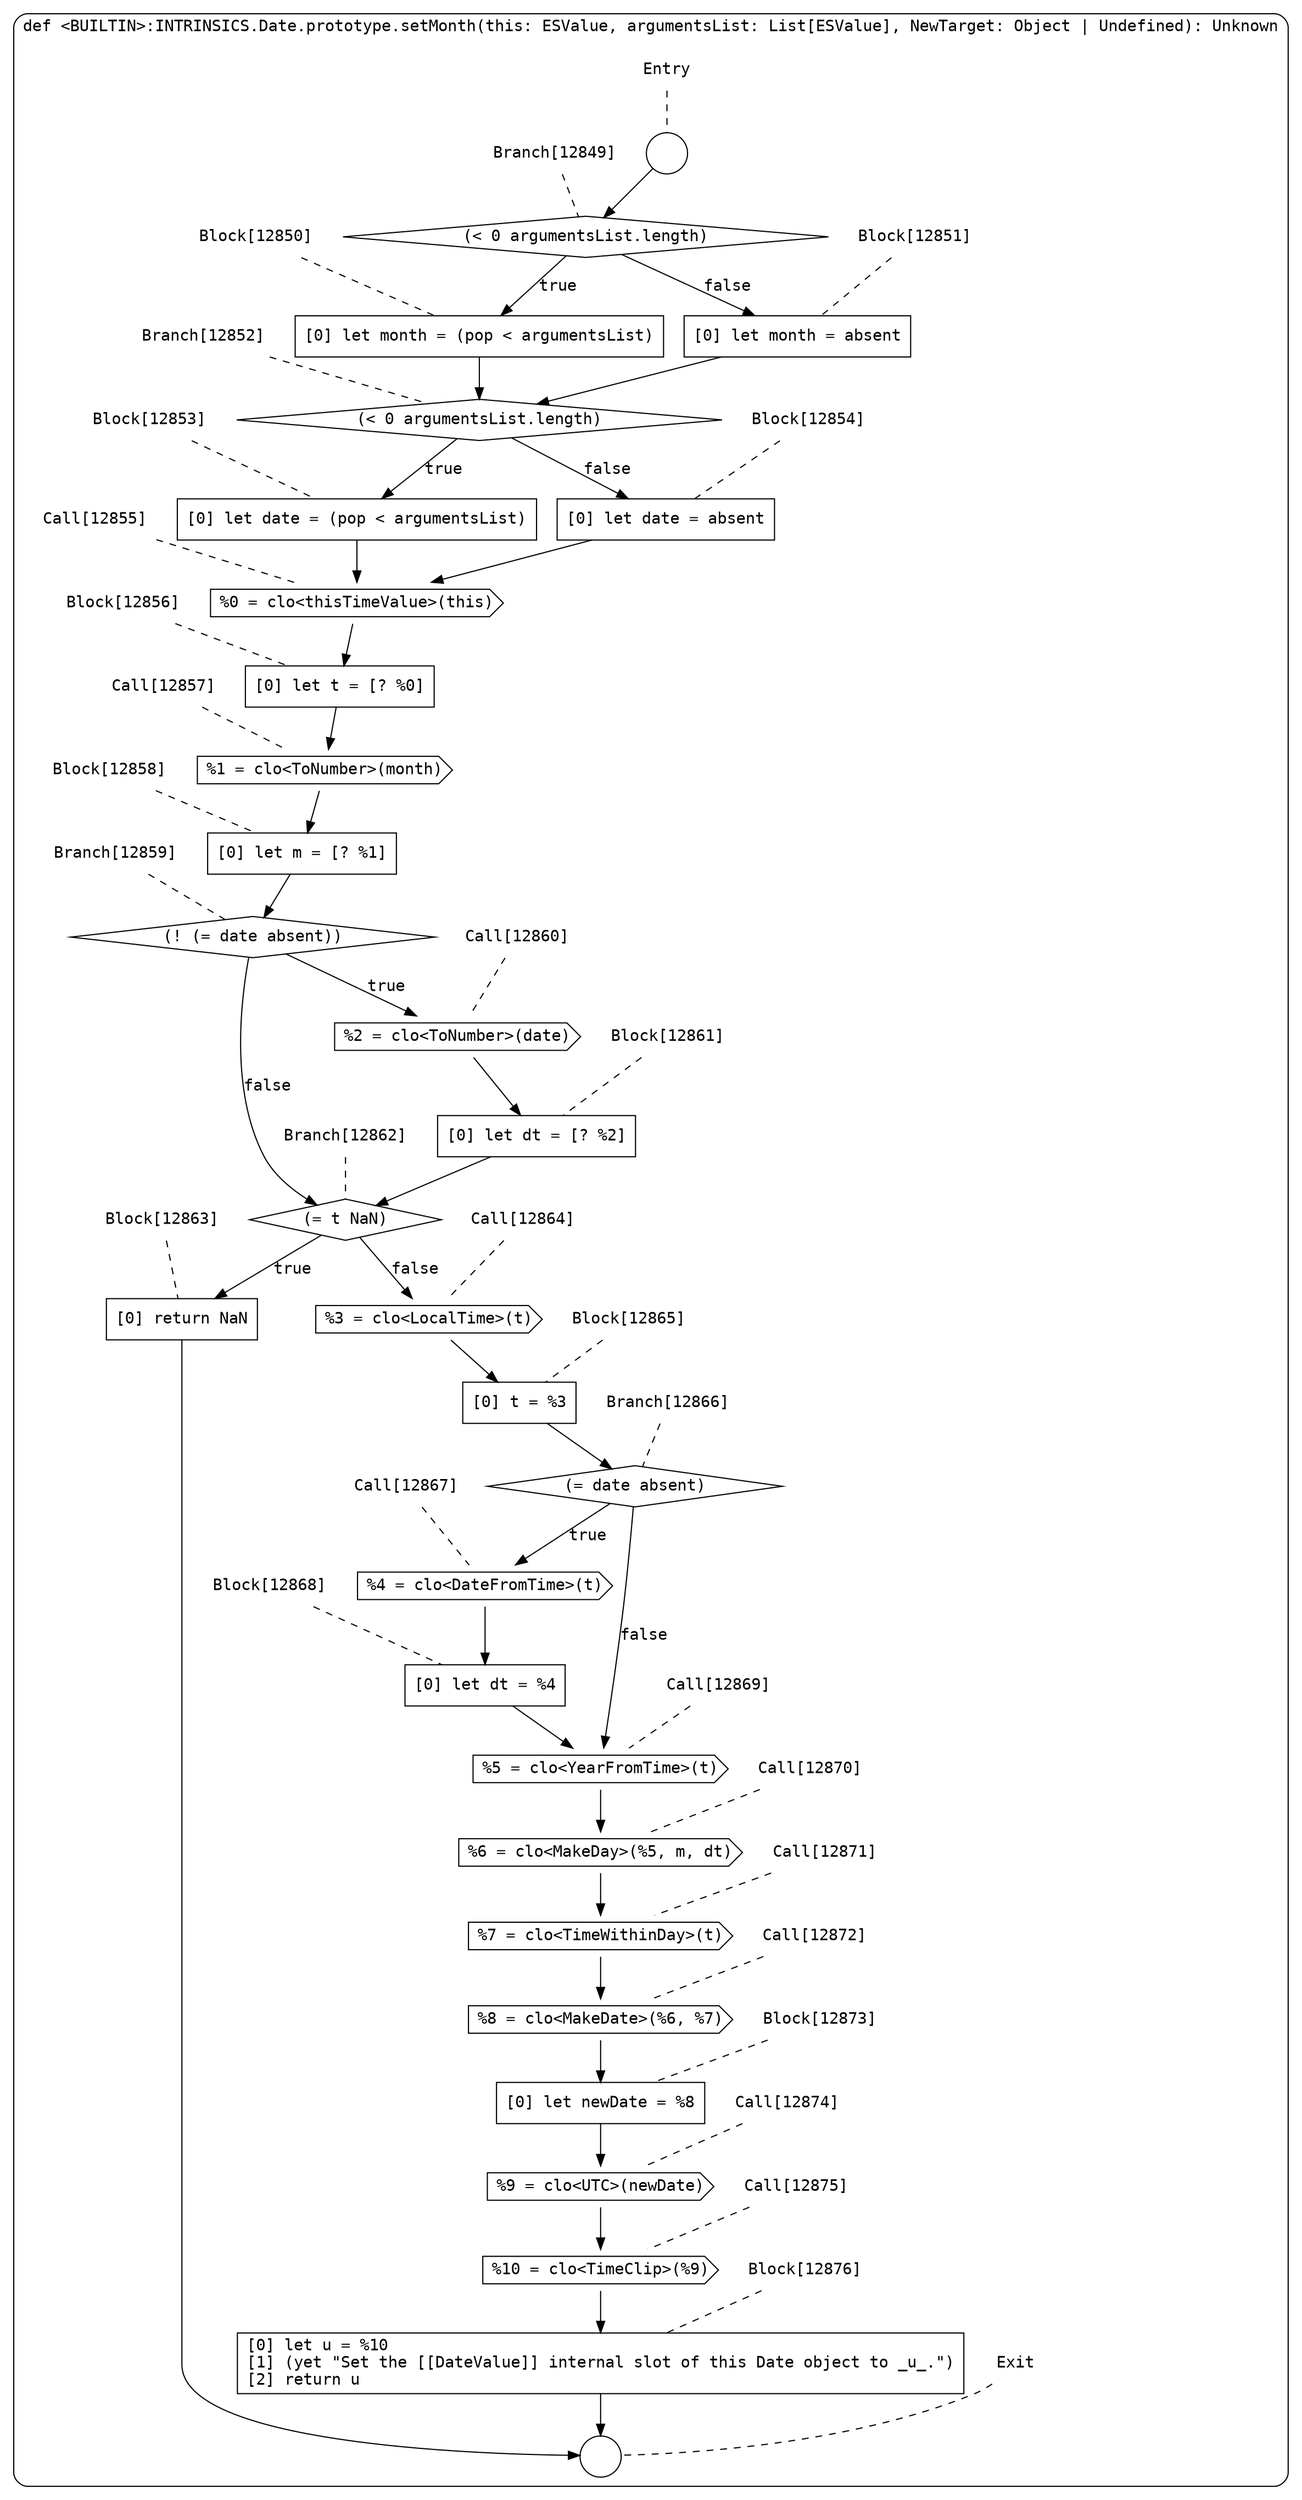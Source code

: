 digraph {
  graph [fontname = "Consolas"]
  node [fontname = "Consolas"]
  edge [fontname = "Consolas"]
  subgraph cluster2142 {
    label = "def <BUILTIN>:INTRINSICS.Date.prototype.setMonth(this: ESValue, argumentsList: List[ESValue], NewTarget: Object | Undefined): Unknown"
    style = rounded
    cluster2142_entry_name [shape=none, label=<<font color="black">Entry</font>>]
    cluster2142_entry_name -> cluster2142_entry [arrowhead=none, color="black", style=dashed]
    cluster2142_entry [shape=circle label=" " color="black" fillcolor="white" style=filled]
    cluster2142_entry -> node12849 [color="black"]
    cluster2142_exit_name [shape=none, label=<<font color="black">Exit</font>>]
    cluster2142_exit_name -> cluster2142_exit [arrowhead=none, color="black", style=dashed]
    cluster2142_exit [shape=circle label=" " color="black" fillcolor="white" style=filled]
    node12849_name [shape=none, label=<<font color="black">Branch[12849]</font>>]
    node12849_name -> node12849 [arrowhead=none, color="black", style=dashed]
    node12849 [shape=diamond, label=<<font color="black">(&lt; 0 argumentsList.length)</font>> color="black" fillcolor="white", style=filled]
    node12849 -> node12850 [label=<<font color="black">true</font>> color="black"]
    node12849 -> node12851 [label=<<font color="black">false</font>> color="black"]
    node12850_name [shape=none, label=<<font color="black">Block[12850]</font>>]
    node12850_name -> node12850 [arrowhead=none, color="black", style=dashed]
    node12850 [shape=box, label=<<font color="black">[0] let month = (pop &lt; argumentsList)<BR ALIGN="LEFT"/></font>> color="black" fillcolor="white", style=filled]
    node12850 -> node12852 [color="black"]
    node12851_name [shape=none, label=<<font color="black">Block[12851]</font>>]
    node12851_name -> node12851 [arrowhead=none, color="black", style=dashed]
    node12851 [shape=box, label=<<font color="black">[0] let month = absent<BR ALIGN="LEFT"/></font>> color="black" fillcolor="white", style=filled]
    node12851 -> node12852 [color="black"]
    node12852_name [shape=none, label=<<font color="black">Branch[12852]</font>>]
    node12852_name -> node12852 [arrowhead=none, color="black", style=dashed]
    node12852 [shape=diamond, label=<<font color="black">(&lt; 0 argumentsList.length)</font>> color="black" fillcolor="white", style=filled]
    node12852 -> node12853 [label=<<font color="black">true</font>> color="black"]
    node12852 -> node12854 [label=<<font color="black">false</font>> color="black"]
    node12853_name [shape=none, label=<<font color="black">Block[12853]</font>>]
    node12853_name -> node12853 [arrowhead=none, color="black", style=dashed]
    node12853 [shape=box, label=<<font color="black">[0] let date = (pop &lt; argumentsList)<BR ALIGN="LEFT"/></font>> color="black" fillcolor="white", style=filled]
    node12853 -> node12855 [color="black"]
    node12854_name [shape=none, label=<<font color="black">Block[12854]</font>>]
    node12854_name -> node12854 [arrowhead=none, color="black", style=dashed]
    node12854 [shape=box, label=<<font color="black">[0] let date = absent<BR ALIGN="LEFT"/></font>> color="black" fillcolor="white", style=filled]
    node12854 -> node12855 [color="black"]
    node12855_name [shape=none, label=<<font color="black">Call[12855]</font>>]
    node12855_name -> node12855 [arrowhead=none, color="black", style=dashed]
    node12855 [shape=cds, label=<<font color="black">%0 = clo&lt;thisTimeValue&gt;(this)</font>> color="black" fillcolor="white", style=filled]
    node12855 -> node12856 [color="black"]
    node12856_name [shape=none, label=<<font color="black">Block[12856]</font>>]
    node12856_name -> node12856 [arrowhead=none, color="black", style=dashed]
    node12856 [shape=box, label=<<font color="black">[0] let t = [? %0]<BR ALIGN="LEFT"/></font>> color="black" fillcolor="white", style=filled]
    node12856 -> node12857 [color="black"]
    node12857_name [shape=none, label=<<font color="black">Call[12857]</font>>]
    node12857_name -> node12857 [arrowhead=none, color="black", style=dashed]
    node12857 [shape=cds, label=<<font color="black">%1 = clo&lt;ToNumber&gt;(month)</font>> color="black" fillcolor="white", style=filled]
    node12857 -> node12858 [color="black"]
    node12858_name [shape=none, label=<<font color="black">Block[12858]</font>>]
    node12858_name -> node12858 [arrowhead=none, color="black", style=dashed]
    node12858 [shape=box, label=<<font color="black">[0] let m = [? %1]<BR ALIGN="LEFT"/></font>> color="black" fillcolor="white", style=filled]
    node12858 -> node12859 [color="black"]
    node12859_name [shape=none, label=<<font color="black">Branch[12859]</font>>]
    node12859_name -> node12859 [arrowhead=none, color="black", style=dashed]
    node12859 [shape=diamond, label=<<font color="black">(! (= date absent))</font>> color="black" fillcolor="white", style=filled]
    node12859 -> node12860 [label=<<font color="black">true</font>> color="black"]
    node12859 -> node12862 [label=<<font color="black">false</font>> color="black"]
    node12860_name [shape=none, label=<<font color="black">Call[12860]</font>>]
    node12860_name -> node12860 [arrowhead=none, color="black", style=dashed]
    node12860 [shape=cds, label=<<font color="black">%2 = clo&lt;ToNumber&gt;(date)</font>> color="black" fillcolor="white", style=filled]
    node12860 -> node12861 [color="black"]
    node12862_name [shape=none, label=<<font color="black">Branch[12862]</font>>]
    node12862_name -> node12862 [arrowhead=none, color="black", style=dashed]
    node12862 [shape=diamond, label=<<font color="black">(= t NaN)</font>> color="black" fillcolor="white", style=filled]
    node12862 -> node12863 [label=<<font color="black">true</font>> color="black"]
    node12862 -> node12864 [label=<<font color="black">false</font>> color="black"]
    node12861_name [shape=none, label=<<font color="black">Block[12861]</font>>]
    node12861_name -> node12861 [arrowhead=none, color="black", style=dashed]
    node12861 [shape=box, label=<<font color="black">[0] let dt = [? %2]<BR ALIGN="LEFT"/></font>> color="black" fillcolor="white", style=filled]
    node12861 -> node12862 [color="black"]
    node12863_name [shape=none, label=<<font color="black">Block[12863]</font>>]
    node12863_name -> node12863 [arrowhead=none, color="black", style=dashed]
    node12863 [shape=box, label=<<font color="black">[0] return NaN<BR ALIGN="LEFT"/></font>> color="black" fillcolor="white", style=filled]
    node12863 -> cluster2142_exit [color="black"]
    node12864_name [shape=none, label=<<font color="black">Call[12864]</font>>]
    node12864_name -> node12864 [arrowhead=none, color="black", style=dashed]
    node12864 [shape=cds, label=<<font color="black">%3 = clo&lt;LocalTime&gt;(t)</font>> color="black" fillcolor="white", style=filled]
    node12864 -> node12865 [color="black"]
    node12865_name [shape=none, label=<<font color="black">Block[12865]</font>>]
    node12865_name -> node12865 [arrowhead=none, color="black", style=dashed]
    node12865 [shape=box, label=<<font color="black">[0] t = %3<BR ALIGN="LEFT"/></font>> color="black" fillcolor="white", style=filled]
    node12865 -> node12866 [color="black"]
    node12866_name [shape=none, label=<<font color="black">Branch[12866]</font>>]
    node12866_name -> node12866 [arrowhead=none, color="black", style=dashed]
    node12866 [shape=diamond, label=<<font color="black">(= date absent)</font>> color="black" fillcolor="white", style=filled]
    node12866 -> node12867 [label=<<font color="black">true</font>> color="black"]
    node12866 -> node12869 [label=<<font color="black">false</font>> color="black"]
    node12867_name [shape=none, label=<<font color="black">Call[12867]</font>>]
    node12867_name -> node12867 [arrowhead=none, color="black", style=dashed]
    node12867 [shape=cds, label=<<font color="black">%4 = clo&lt;DateFromTime&gt;(t)</font>> color="black" fillcolor="white", style=filled]
    node12867 -> node12868 [color="black"]
    node12869_name [shape=none, label=<<font color="black">Call[12869]</font>>]
    node12869_name -> node12869 [arrowhead=none, color="black", style=dashed]
    node12869 [shape=cds, label=<<font color="black">%5 = clo&lt;YearFromTime&gt;(t)</font>> color="black" fillcolor="white", style=filled]
    node12869 -> node12870 [color="black"]
    node12868_name [shape=none, label=<<font color="black">Block[12868]</font>>]
    node12868_name -> node12868 [arrowhead=none, color="black", style=dashed]
    node12868 [shape=box, label=<<font color="black">[0] let dt = %4<BR ALIGN="LEFT"/></font>> color="black" fillcolor="white", style=filled]
    node12868 -> node12869 [color="black"]
    node12870_name [shape=none, label=<<font color="black">Call[12870]</font>>]
    node12870_name -> node12870 [arrowhead=none, color="black", style=dashed]
    node12870 [shape=cds, label=<<font color="black">%6 = clo&lt;MakeDay&gt;(%5, m, dt)</font>> color="black" fillcolor="white", style=filled]
    node12870 -> node12871 [color="black"]
    node12871_name [shape=none, label=<<font color="black">Call[12871]</font>>]
    node12871_name -> node12871 [arrowhead=none, color="black", style=dashed]
    node12871 [shape=cds, label=<<font color="black">%7 = clo&lt;TimeWithinDay&gt;(t)</font>> color="black" fillcolor="white", style=filled]
    node12871 -> node12872 [color="black"]
    node12872_name [shape=none, label=<<font color="black">Call[12872]</font>>]
    node12872_name -> node12872 [arrowhead=none, color="black", style=dashed]
    node12872 [shape=cds, label=<<font color="black">%8 = clo&lt;MakeDate&gt;(%6, %7)</font>> color="black" fillcolor="white", style=filled]
    node12872 -> node12873 [color="black"]
    node12873_name [shape=none, label=<<font color="black">Block[12873]</font>>]
    node12873_name -> node12873 [arrowhead=none, color="black", style=dashed]
    node12873 [shape=box, label=<<font color="black">[0] let newDate = %8<BR ALIGN="LEFT"/></font>> color="black" fillcolor="white", style=filled]
    node12873 -> node12874 [color="black"]
    node12874_name [shape=none, label=<<font color="black">Call[12874]</font>>]
    node12874_name -> node12874 [arrowhead=none, color="black", style=dashed]
    node12874 [shape=cds, label=<<font color="black">%9 = clo&lt;UTC&gt;(newDate)</font>> color="black" fillcolor="white", style=filled]
    node12874 -> node12875 [color="black"]
    node12875_name [shape=none, label=<<font color="black">Call[12875]</font>>]
    node12875_name -> node12875 [arrowhead=none, color="black", style=dashed]
    node12875 [shape=cds, label=<<font color="black">%10 = clo&lt;TimeClip&gt;(%9)</font>> color="black" fillcolor="white", style=filled]
    node12875 -> node12876 [color="black"]
    node12876_name [shape=none, label=<<font color="black">Block[12876]</font>>]
    node12876_name -> node12876 [arrowhead=none, color="black", style=dashed]
    node12876 [shape=box, label=<<font color="black">[0] let u = %10<BR ALIGN="LEFT"/>[1] (yet &quot;Set the [[DateValue]] internal slot of this Date object to _u_.&quot;)<BR ALIGN="LEFT"/>[2] return u<BR ALIGN="LEFT"/></font>> color="black" fillcolor="white", style=filled]
    node12876 -> cluster2142_exit [color="black"]
  }
}